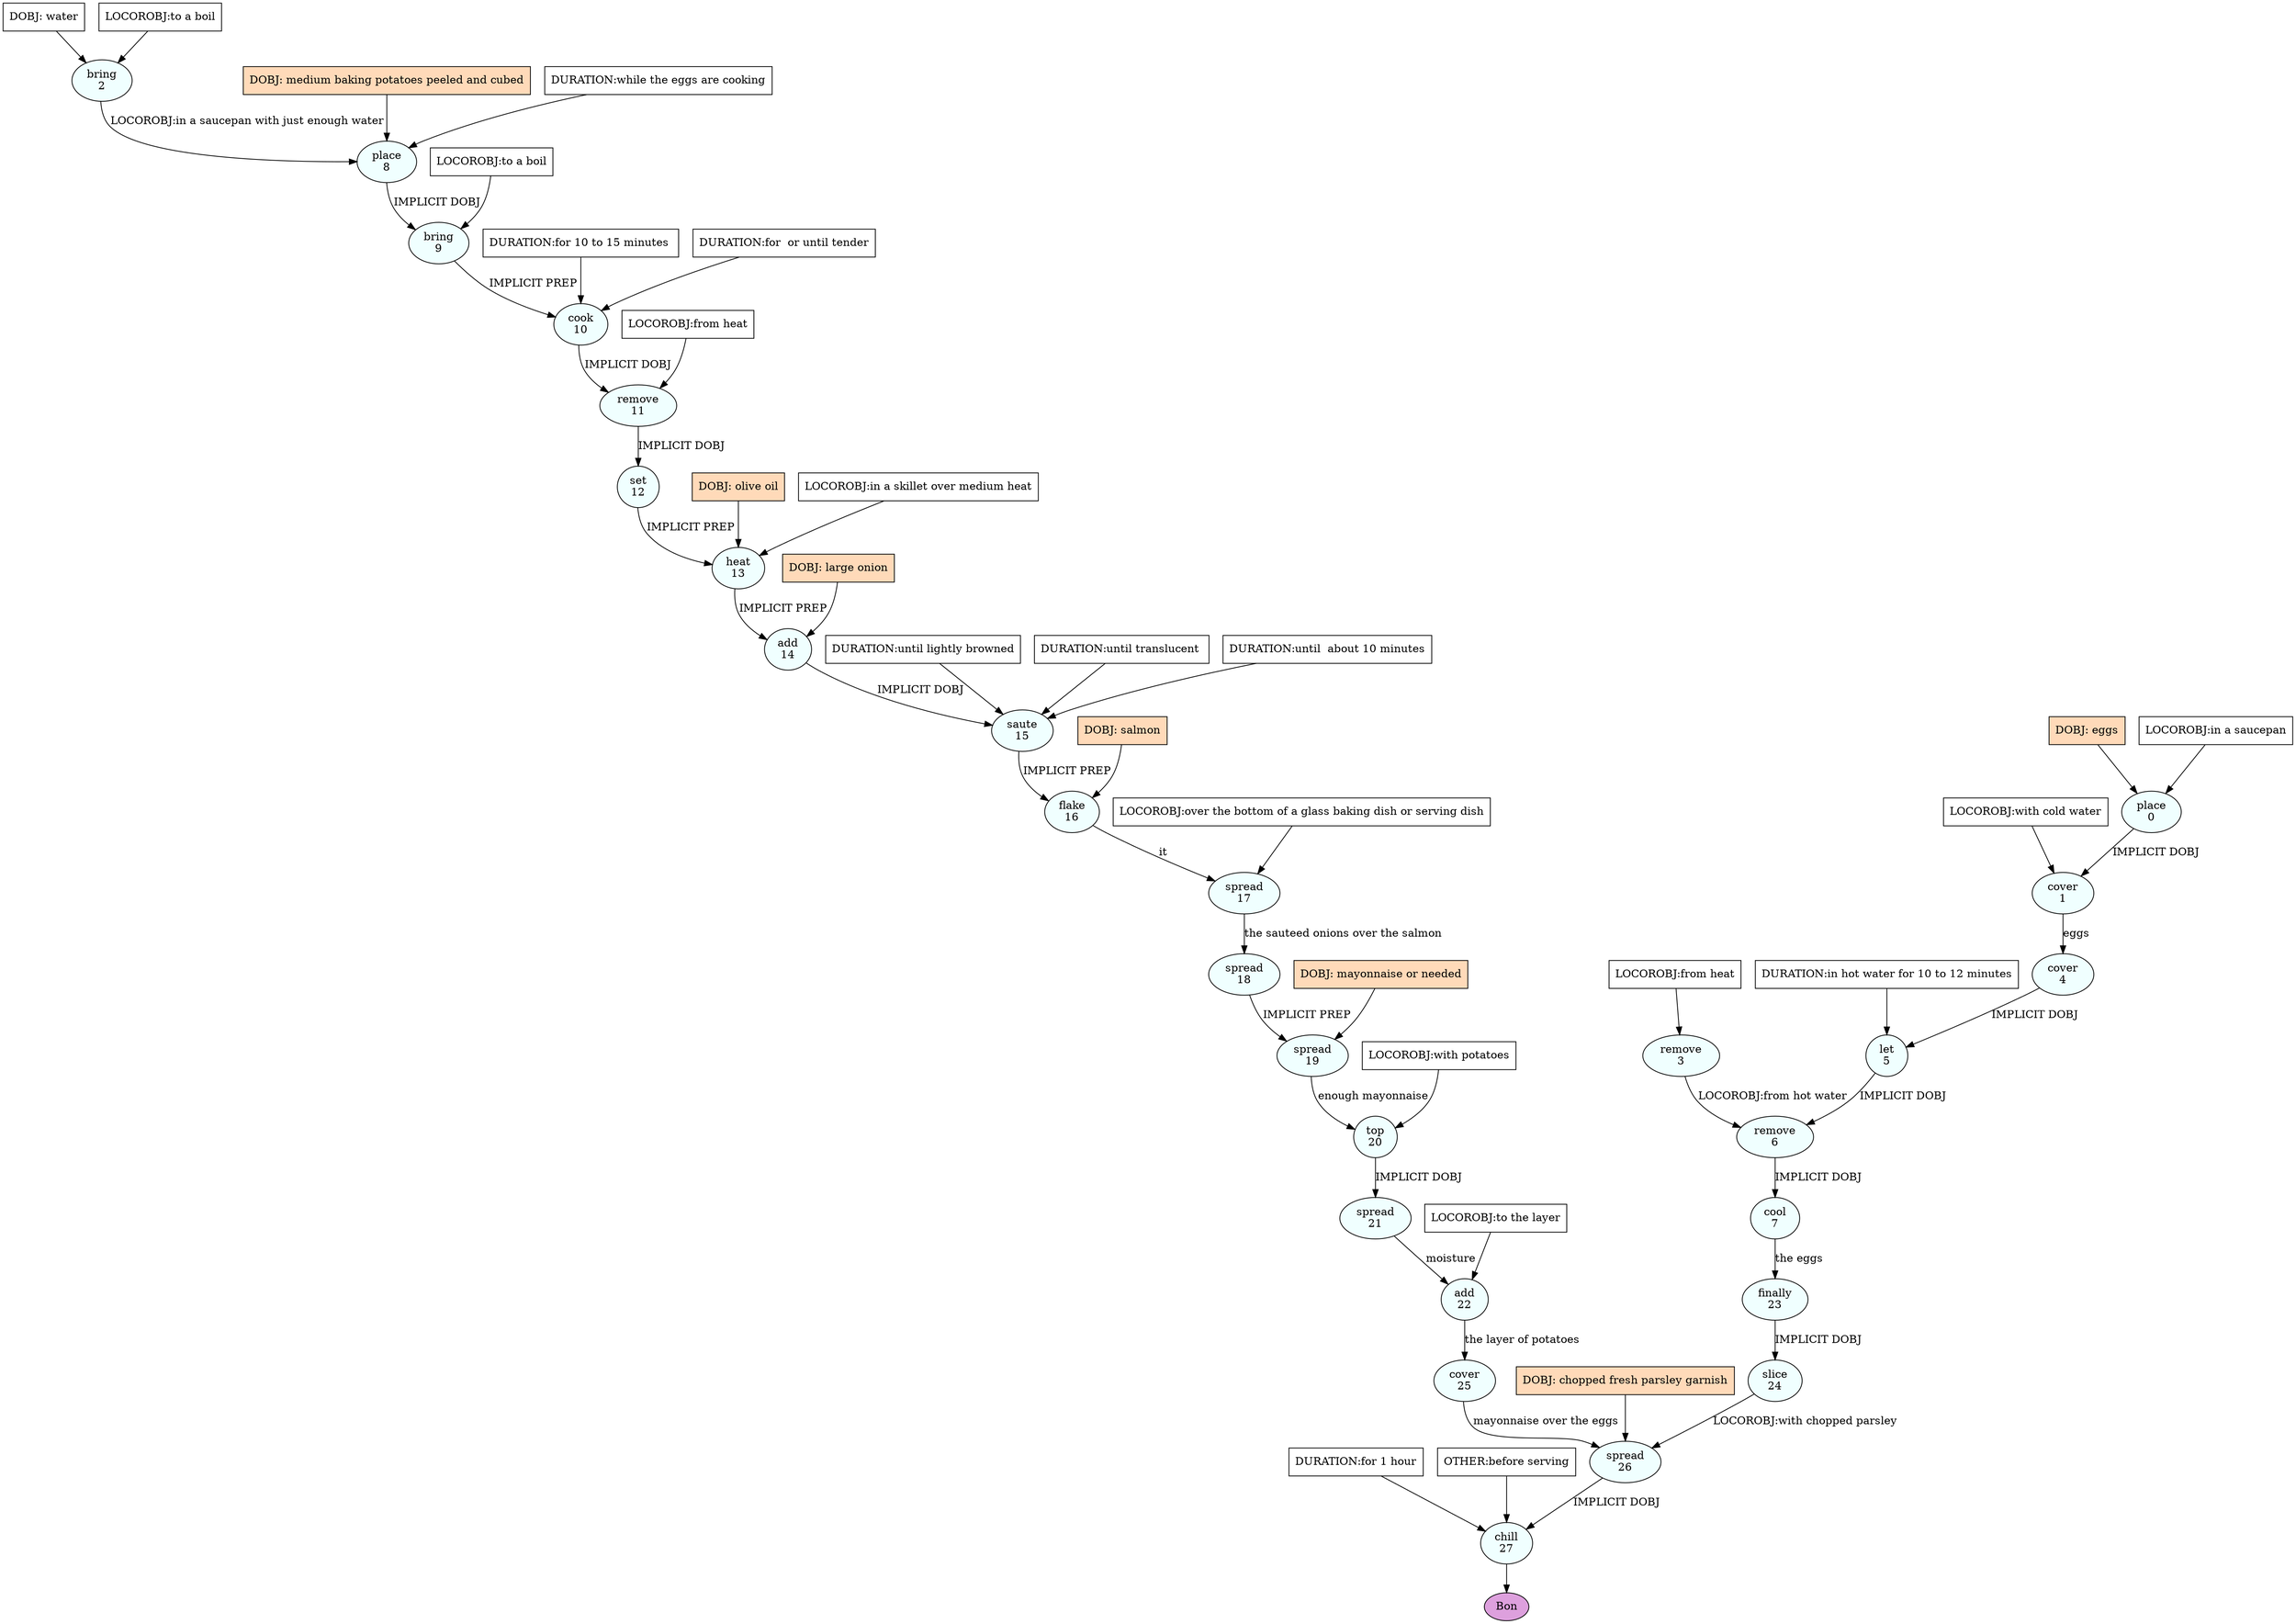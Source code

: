 digraph recipe {
E0[label="place
0", shape=oval, style=filled, fillcolor=azure]
E1[label="cover
1", shape=oval, style=filled, fillcolor=azure]
E2[label="bring
2", shape=oval, style=filled, fillcolor=azure]
E3[label="remove
3", shape=oval, style=filled, fillcolor=azure]
E4[label="cover
4", shape=oval, style=filled, fillcolor=azure]
E5[label="let
5", shape=oval, style=filled, fillcolor=azure]
E6[label="remove
6", shape=oval, style=filled, fillcolor=azure]
E7[label="cool
7", shape=oval, style=filled, fillcolor=azure]
E8[label="place
8", shape=oval, style=filled, fillcolor=azure]
E9[label="bring
9", shape=oval, style=filled, fillcolor=azure]
E10[label="cook
10", shape=oval, style=filled, fillcolor=azure]
E11[label="remove
11", shape=oval, style=filled, fillcolor=azure]
E12[label="set
12", shape=oval, style=filled, fillcolor=azure]
E13[label="heat
13", shape=oval, style=filled, fillcolor=azure]
E14[label="add
14", shape=oval, style=filled, fillcolor=azure]
E15[label="saute
15", shape=oval, style=filled, fillcolor=azure]
E16[label="flake
16", shape=oval, style=filled, fillcolor=azure]
E17[label="spread
17", shape=oval, style=filled, fillcolor=azure]
E18[label="spread
18", shape=oval, style=filled, fillcolor=azure]
E19[label="spread
19", shape=oval, style=filled, fillcolor=azure]
E20[label="top
20", shape=oval, style=filled, fillcolor=azure]
E21[label="spread
21", shape=oval, style=filled, fillcolor=azure]
E22[label="add
22", shape=oval, style=filled, fillcolor=azure]
E23[label="finally
23", shape=oval, style=filled, fillcolor=azure]
E24[label="slice
24", shape=oval, style=filled, fillcolor=azure]
E25[label="cover
25", shape=oval, style=filled, fillcolor=azure]
E26[label="spread
26", shape=oval, style=filled, fillcolor=azure]
E27[label="chill
27", shape=oval, style=filled, fillcolor=azure]
P3_0[label="LOCOROBJ:from heat", shape=box, style=filled, fillcolor=white]
P3_0 -> E3
D2[label="DOBJ: water", shape=box, style=filled, fillcolor=white]
D2 -> E2
P2_0[label="LOCOROBJ:to a boil", shape=box, style=filled, fillcolor=white]
P2_0 -> E2
D0[label="DOBJ: eggs", shape=box, style=filled, fillcolor=peachpuff]
D0 -> E0
P0_0[label="LOCOROBJ:in a saucepan", shape=box, style=filled, fillcolor=white]
P0_0 -> E0
E0 -> E1 [label="IMPLICIT DOBJ"]
P1_0_0[label="LOCOROBJ:with cold water", shape=box, style=filled, fillcolor=white]
P1_0_0 -> E1
E1 -> E4 [label="eggs"]
E4 -> E5 [label="IMPLICIT DOBJ"]
P5_0_0[label="DURATION:in hot water for 10 to 12 minutes", shape=box, style=filled, fillcolor=white]
P5_0_0 -> E5
E5 -> E6 [label="IMPLICIT DOBJ"]
E3 -> E6 [label="LOCOROBJ:from hot water"]
E6 -> E7 [label="IMPLICIT DOBJ"]
D8_ing[label="DOBJ: medium baking potatoes peeled and cubed", shape=box, style=filled, fillcolor=peachpuff]
D8_ing -> E8
P8_0_0[label="DURATION:while the eggs are cooking", shape=box, style=filled, fillcolor=white]
P8_0_0 -> E8
E2 -> E8 [label="LOCOROBJ:in a saucepan with just enough water"]
E8 -> E9 [label="IMPLICIT DOBJ"]
P9_0_0[label="LOCOROBJ:to a boil", shape=box, style=filled, fillcolor=white]
P9_0_0 -> E9
E9 -> E10 [label="IMPLICIT PREP"]
P10_1_0[label="DURATION:for 10 to 15 minutes ", shape=box, style=filled, fillcolor=white]
P10_1_0 -> E10
P10_1_1[label="DURATION:for  or until tender", shape=box, style=filled, fillcolor=white]
P10_1_1 -> E10
E10 -> E11 [label="IMPLICIT DOBJ"]
P11_0_0[label="LOCOROBJ:from heat", shape=box, style=filled, fillcolor=white]
P11_0_0 -> E11
E11 -> E12 [label="IMPLICIT DOBJ"]
D13_ing[label="DOBJ: olive oil", shape=box, style=filled, fillcolor=peachpuff]
D13_ing -> E13
E12 -> E13 [label="IMPLICIT PREP"]
P13_1_0[label="LOCOROBJ:in a skillet over medium heat", shape=box, style=filled, fillcolor=white]
P13_1_0 -> E13
D14_ing[label="DOBJ: large onion", shape=box, style=filled, fillcolor=peachpuff]
D14_ing -> E14
E13 -> E14 [label="IMPLICIT PREP"]
E14 -> E15 [label="IMPLICIT DOBJ"]
P15_0_0[label="DURATION:until lightly browned", shape=box, style=filled, fillcolor=white]
P15_0_0 -> E15
P15_0_1[label="DURATION:until translucent ", shape=box, style=filled, fillcolor=white]
P15_0_1 -> E15
P15_0_2[label="DURATION:until  about 10 minutes", shape=box, style=filled, fillcolor=white]
P15_0_2 -> E15
D16_ing[label="DOBJ: salmon", shape=box, style=filled, fillcolor=peachpuff]
D16_ing -> E16
E15 -> E16 [label="IMPLICIT PREP"]
E16 -> E17 [label="it"]
P17_0_0[label="LOCOROBJ:over the bottom of a glass baking dish or serving dish", shape=box, style=filled, fillcolor=white]
P17_0_0 -> E17
E17 -> E18 [label="the sauteed onions over the salmon"]
D19_ing[label="DOBJ: mayonnaise or needed", shape=box, style=filled, fillcolor=peachpuff]
D19_ing -> E19
E18 -> E19 [label="IMPLICIT PREP"]
E19 -> E20 [label="enough mayonnaise"]
P20_0_0[label="LOCOROBJ:with potatoes", shape=box, style=filled, fillcolor=white]
P20_0_0 -> E20
E20 -> E21 [label="IMPLICIT DOBJ"]
E21 -> E22 [label="moisture"]
P22_0_0[label="LOCOROBJ:to the layer", shape=box, style=filled, fillcolor=white]
P22_0_0 -> E22
E7 -> E23 [label="the eggs"]
E23 -> E24 [label="IMPLICIT DOBJ"]
E22 -> E25 [label="the layer of potatoes"]
D26_ing[label="DOBJ: chopped fresh parsley garnish", shape=box, style=filled, fillcolor=peachpuff]
D26_ing -> E26
E25 -> E26 [label="mayonnaise over the eggs "]
E24 -> E26 [label="LOCOROBJ:with chopped parsley"]
E26 -> E27 [label="IMPLICIT DOBJ"]
P27_0_0[label="DURATION:for 1 hour", shape=box, style=filled, fillcolor=white]
P27_0_0 -> E27
P27_1_0[label="OTHER:before serving", shape=box, style=filled, fillcolor=white]
P27_1_0 -> E27
EOR[label="Bon", shape=oval, style=filled, fillcolor=plum]
E27 -> EOR
}
